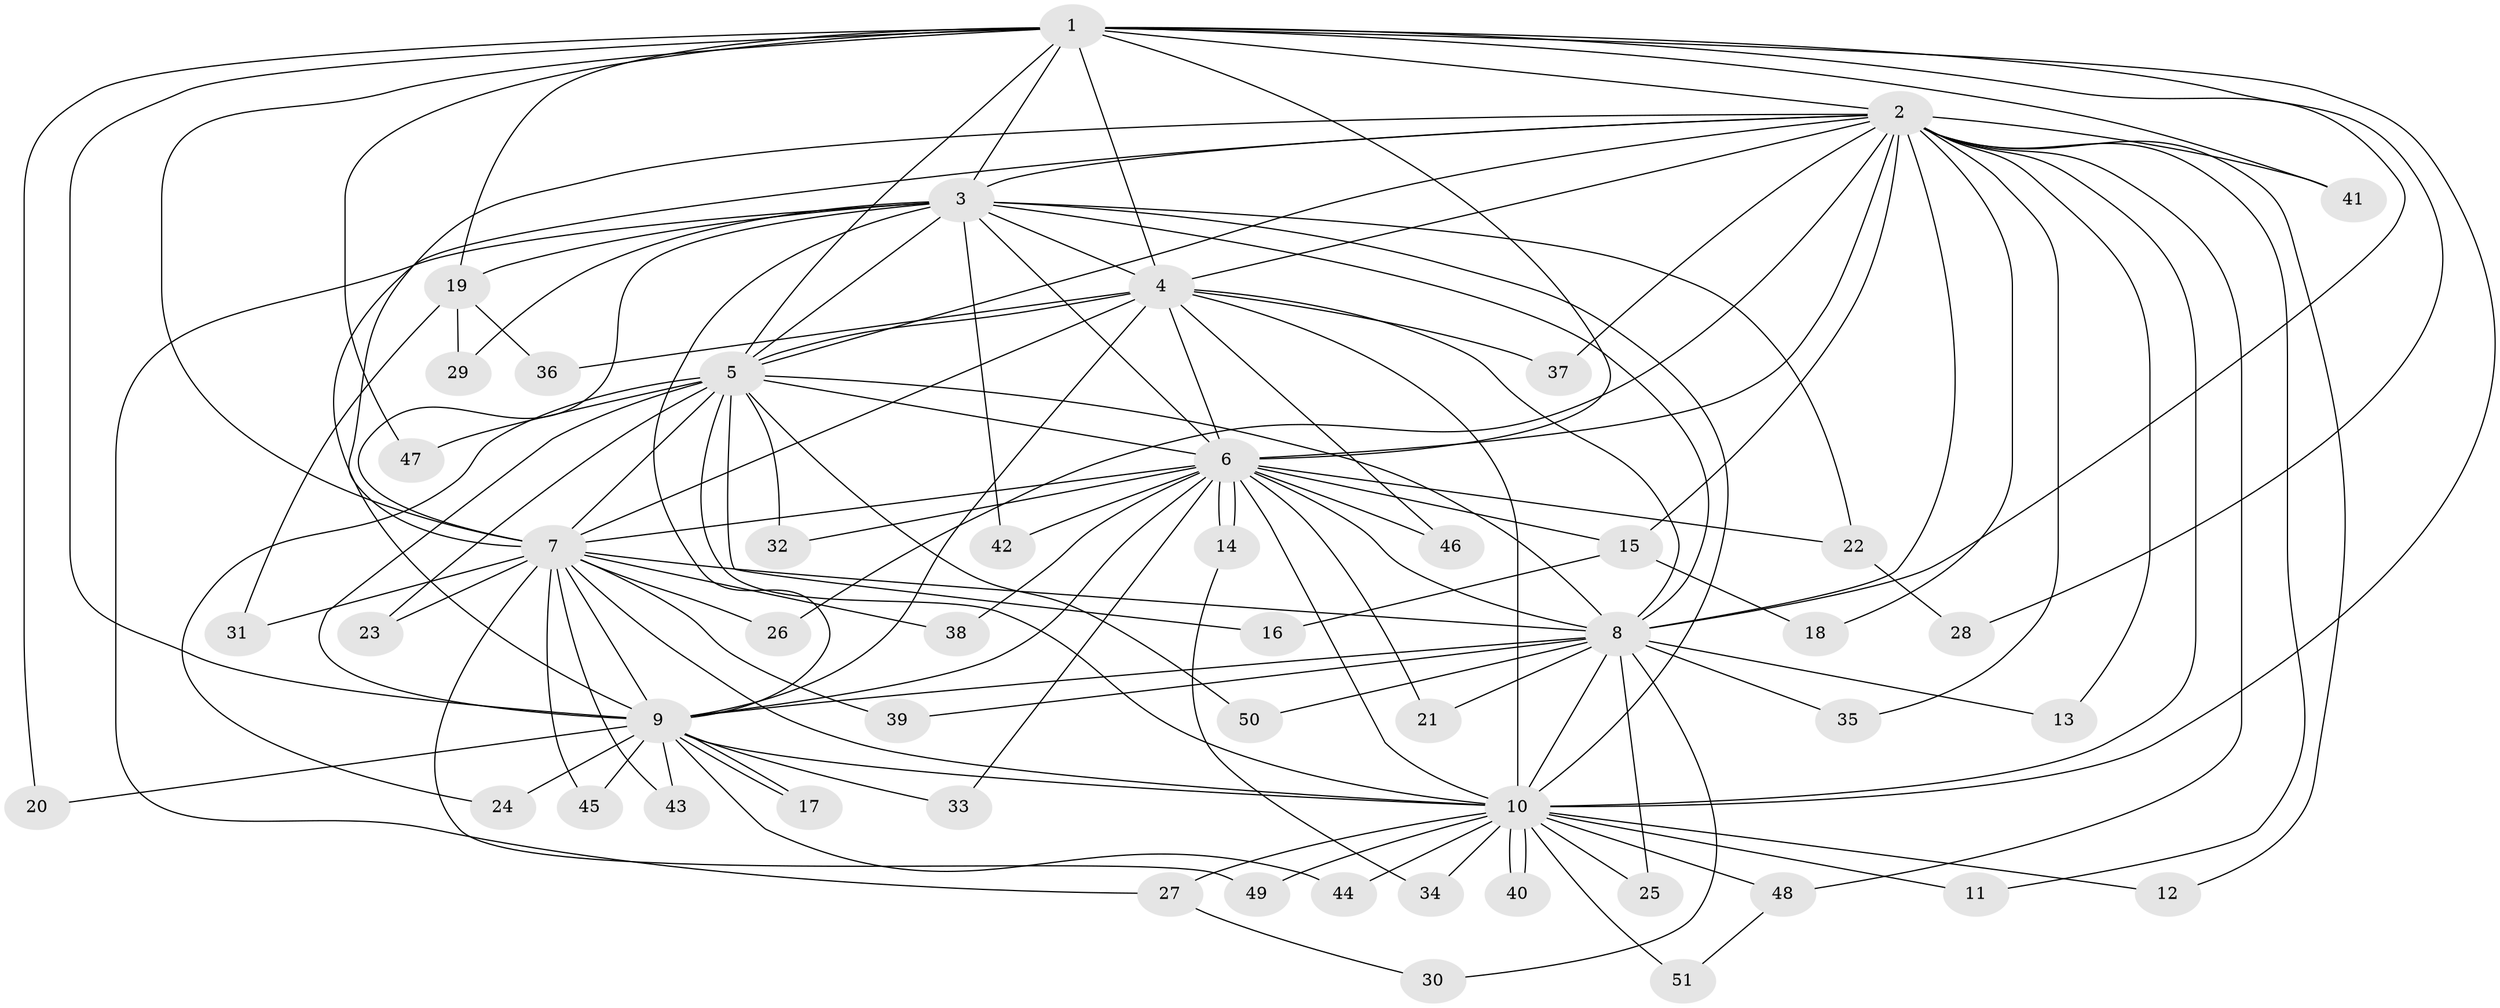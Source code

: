 // Generated by graph-tools (version 1.1) at 2025/01/03/09/25 03:01:16]
// undirected, 51 vertices, 127 edges
graph export_dot {
graph [start="1"]
  node [color=gray90,style=filled];
  1;
  2;
  3;
  4;
  5;
  6;
  7;
  8;
  9;
  10;
  11;
  12;
  13;
  14;
  15;
  16;
  17;
  18;
  19;
  20;
  21;
  22;
  23;
  24;
  25;
  26;
  27;
  28;
  29;
  30;
  31;
  32;
  33;
  34;
  35;
  36;
  37;
  38;
  39;
  40;
  41;
  42;
  43;
  44;
  45;
  46;
  47;
  48;
  49;
  50;
  51;
  1 -- 2;
  1 -- 3;
  1 -- 4;
  1 -- 5;
  1 -- 6;
  1 -- 7;
  1 -- 8;
  1 -- 9;
  1 -- 10;
  1 -- 19;
  1 -- 20;
  1 -- 28;
  1 -- 41;
  1 -- 47;
  2 -- 3;
  2 -- 4;
  2 -- 5;
  2 -- 6;
  2 -- 7;
  2 -- 8;
  2 -- 9;
  2 -- 10;
  2 -- 11;
  2 -- 12;
  2 -- 13;
  2 -- 15;
  2 -- 18;
  2 -- 26;
  2 -- 35;
  2 -- 37;
  2 -- 41;
  2 -- 48;
  3 -- 4;
  3 -- 5;
  3 -- 6;
  3 -- 7;
  3 -- 8;
  3 -- 9;
  3 -- 10;
  3 -- 19;
  3 -- 22;
  3 -- 27;
  3 -- 29;
  3 -- 42;
  4 -- 5;
  4 -- 6;
  4 -- 7;
  4 -- 8;
  4 -- 9;
  4 -- 10;
  4 -- 36;
  4 -- 37;
  4 -- 46;
  5 -- 6;
  5 -- 7;
  5 -- 8;
  5 -- 9;
  5 -- 10;
  5 -- 16;
  5 -- 23;
  5 -- 24;
  5 -- 32;
  5 -- 47;
  5 -- 50;
  6 -- 7;
  6 -- 8;
  6 -- 9;
  6 -- 10;
  6 -- 14;
  6 -- 14;
  6 -- 15;
  6 -- 21;
  6 -- 22;
  6 -- 32;
  6 -- 33;
  6 -- 38;
  6 -- 42;
  6 -- 46;
  7 -- 8;
  7 -- 9;
  7 -- 10;
  7 -- 23;
  7 -- 26;
  7 -- 31;
  7 -- 38;
  7 -- 39;
  7 -- 43;
  7 -- 45;
  7 -- 49;
  8 -- 9;
  8 -- 10;
  8 -- 13;
  8 -- 21;
  8 -- 25;
  8 -- 30;
  8 -- 35;
  8 -- 39;
  8 -- 50;
  9 -- 10;
  9 -- 17;
  9 -- 17;
  9 -- 20;
  9 -- 24;
  9 -- 33;
  9 -- 43;
  9 -- 44;
  9 -- 45;
  10 -- 11;
  10 -- 12;
  10 -- 25;
  10 -- 27;
  10 -- 34;
  10 -- 40;
  10 -- 40;
  10 -- 44;
  10 -- 48;
  10 -- 49;
  10 -- 51;
  14 -- 34;
  15 -- 16;
  15 -- 18;
  19 -- 29;
  19 -- 31;
  19 -- 36;
  22 -- 28;
  27 -- 30;
  48 -- 51;
}
